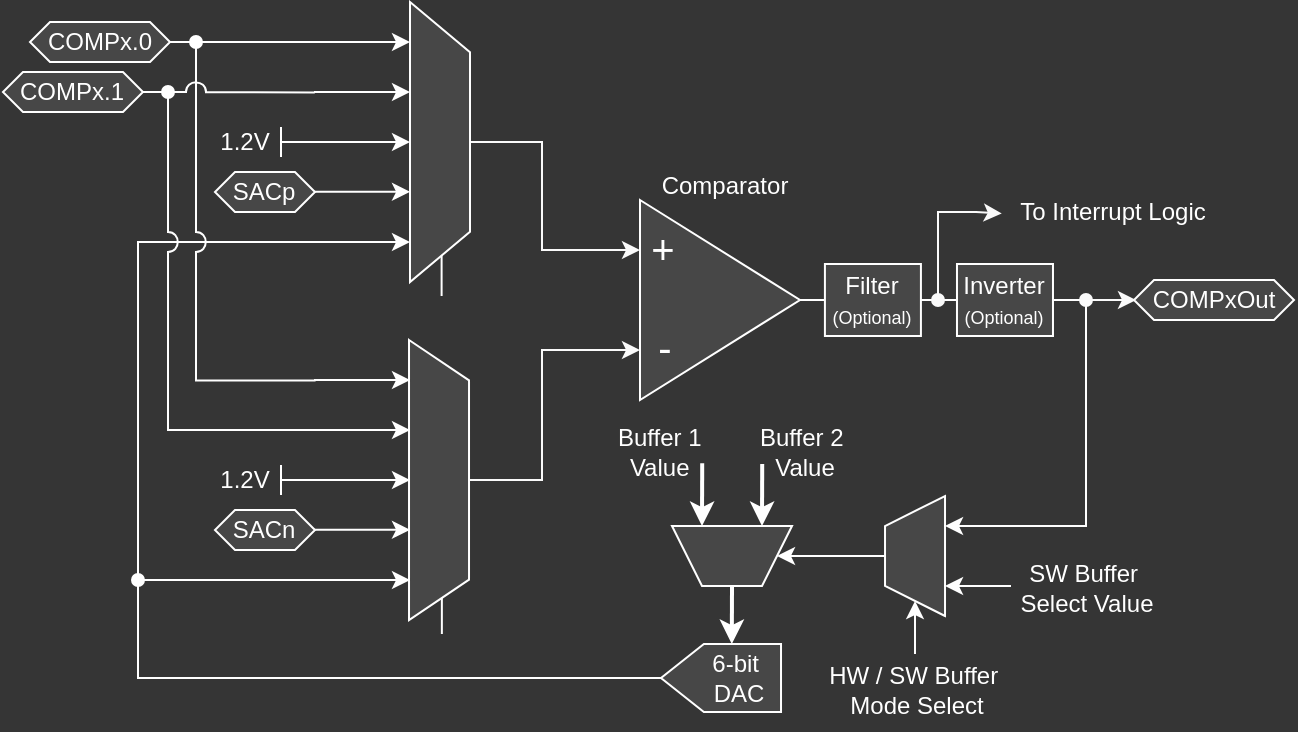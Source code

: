 <mxfile version="27.0.9">
  <diagram name="Page-1" id="DbQlIcpCyvBCd5f-zwRr">
    <mxGraphModel dx="1178" dy="494" grid="0" gridSize="10" guides="1" tooltips="1" connect="1" arrows="1" fold="1" page="1" pageScale="1" pageWidth="827" pageHeight="1169" background="#353535" math="0" shadow="0" adaptiveColors="none">
      <root>
        <mxCell id="0" />
        <mxCell id="1" parent="0" />
        <mxCell id="g6VfhDe3kfemF00-WqFT-104" style="edgeStyle=orthogonalEdgeStyle;rounded=0;orthogonalLoop=1;jettySize=auto;html=1;exitX=0;exitY=0.5;exitDx=0;exitDy=0;startArrow=none;startFill=0;endArrow=none;strokeWidth=1;strokeColor=#FFFFFF;" parent="1" edge="1">
          <mxGeometry relative="1" as="geometry">
            <mxPoint x="329.8" y="169" as="targetPoint" />
            <mxPoint x="329.8" y="143" as="sourcePoint" />
          </mxGeometry>
        </mxCell>
        <mxCell id="g6VfhDe3kfemF00-WqFT-103" style="edgeStyle=orthogonalEdgeStyle;rounded=0;orthogonalLoop=1;jettySize=auto;html=1;exitX=0;exitY=0.5;exitDx=0;exitDy=0;startArrow=none;startFill=0;endArrow=none;strokeWidth=1;strokeColor=#FFFFFF;" parent="1" edge="1">
          <mxGeometry relative="1" as="geometry">
            <mxPoint x="329.93" y="338" as="targetPoint" />
            <mxPoint x="329.93" y="312" as="sourcePoint" />
          </mxGeometry>
        </mxCell>
        <mxCell id="g6VfhDe3kfemF00-WqFT-61" style="edgeStyle=orthogonalEdgeStyle;rounded=0;orthogonalLoop=1;jettySize=auto;html=1;exitX=0.5;exitY=0;exitDx=0;exitDy=0;entryX=0;entryY=0.25;entryDx=0;entryDy=0;strokeColor=#FAFAFA;" parent="1" source="g6VfhDe3kfemF00-WqFT-18" target="g6VfhDe3kfemF00-WqFT-58" edge="1">
          <mxGeometry relative="1" as="geometry">
            <Array as="points">
              <mxPoint x="380" y="92" />
              <mxPoint x="380" y="146" />
            </Array>
          </mxGeometry>
        </mxCell>
        <mxCell id="g6VfhDe3kfemF00-WqFT-18" value="" style="shape=trapezoid;perimeter=trapezoidPerimeter;whiteSpace=wrap;html=1;fixedSize=1;rotation=90;size=25.102;rounded=0;labelBackgroundColor=none;fillColor=#474747;strokeColor=#FFFFFF;fontColor=#1A1A1A;" parent="1" vertex="1">
          <mxGeometry x="259" y="77" width="140" height="30" as="geometry" />
        </mxCell>
        <mxCell id="g6VfhDe3kfemF00-WqFT-35" value="" style="group" parent="1" vertex="1" connectable="0">
          <mxGeometry x="209" y="79" width="105" height="26" as="geometry" />
        </mxCell>
        <mxCell id="g6VfhDe3kfemF00-WqFT-23" style="edgeStyle=orthogonalEdgeStyle;rounded=0;orthogonalLoop=1;jettySize=auto;html=1;labelBackgroundColor=none;fontColor=default;strokeColor=#FFFFFF;entryX=0.16;entryY=1.02;entryDx=0;entryDy=0;entryPerimeter=0;" parent="g6VfhDe3kfemF00-WqFT-35" edge="1">
          <mxGeometry relative="1" as="geometry">
            <mxPoint x="60" y="13" as="sourcePoint" />
            <mxPoint x="105" y="13" as="targetPoint" />
            <Array as="points">
              <mxPoint x="82" y="13" />
              <mxPoint x="82" y="13" />
            </Array>
          </mxGeometry>
        </mxCell>
        <mxCell id="g6VfhDe3kfemF00-WqFT-31" value="" style="group" parent="g6VfhDe3kfemF00-WqFT-35" vertex="1" connectable="0">
          <mxGeometry x="3" width="57.5" height="26" as="geometry" />
        </mxCell>
        <mxCell id="g6VfhDe3kfemF00-WqFT-29" value="" style="verticalLabelPosition=top;verticalAlign=bottom;shape=mxgraph.electrical.signal_sources.vdd;shadow=0;dashed=0;align=center;strokeWidth=1;fontSize=24;html=1;flipV=1;strokeColor=#FFFFFF;rotation=-90;" parent="g6VfhDe3kfemF00-WqFT-31" vertex="1">
          <mxGeometry x="40" y="3" width="15" height="20" as="geometry" />
        </mxCell>
        <mxCell id="g6VfhDe3kfemF00-WqFT-30" value="&lt;font style=&quot;color: rgb(255, 255, 255);&quot;&gt;1.2V&lt;/font&gt;" style="text;html=1;align=center;verticalAlign=middle;resizable=0;points=[];autosize=1;strokeColor=none;fillColor=none;" parent="g6VfhDe3kfemF00-WqFT-31" vertex="1">
          <mxGeometry x="-3" width="43" height="26" as="geometry" />
        </mxCell>
        <mxCell id="g6VfhDe3kfemF00-WqFT-36" value="" style="group" parent="1" vertex="1" connectable="0">
          <mxGeometry x="216.49" y="107" width="97.51" height="20" as="geometry" />
        </mxCell>
        <mxCell id="g6VfhDe3kfemF00-WqFT-24" style="edgeStyle=orthogonalEdgeStyle;rounded=0;orthogonalLoop=1;jettySize=auto;html=1;labelBackgroundColor=none;fontColor=default;strokeColor=#FFFFFF;entryX=0.16;entryY=1.02;entryDx=0;entryDy=0;entryPerimeter=0;" parent="g6VfhDe3kfemF00-WqFT-36" edge="1">
          <mxGeometry relative="1" as="geometry">
            <mxPoint x="49.51" y="9.92" as="sourcePoint" />
            <mxPoint x="97.51" y="9.92" as="targetPoint" />
            <Array as="points">
              <mxPoint x="74.51" y="9" />
              <mxPoint x="74.51" y="9" />
            </Array>
          </mxGeometry>
        </mxCell>
        <mxCell id="g6VfhDe3kfemF00-WqFT-32" value="SACp" style="shape=hexagon;perimeter=hexagonPerimeter2;whiteSpace=wrap;html=1;fixedSize=1;size=10;rounded=0;labelBackgroundColor=none;fillColor=#474747;strokeColor=#FFFFFF;fontColor=#FFFFFF;" parent="g6VfhDe3kfemF00-WqFT-36" vertex="1">
          <mxGeometry width="50" height="20" as="geometry" />
        </mxCell>
        <mxCell id="g6VfhDe3kfemF00-WqFT-37" value="" style="group" parent="1" vertex="1" connectable="0">
          <mxGeometry x="169" y="125" width="145" height="34" as="geometry" />
        </mxCell>
        <mxCell id="g6VfhDe3kfemF00-WqFT-25" style="edgeStyle=orthogonalEdgeStyle;rounded=0;orthogonalLoop=1;jettySize=auto;html=1;labelBackgroundColor=none;fontColor=default;strokeColor=#FFFFFF;entryX=0.16;entryY=1.02;entryDx=0;entryDy=0;entryPerimeter=0;" parent="g6VfhDe3kfemF00-WqFT-37" edge="1">
          <mxGeometry relative="1" as="geometry">
            <mxPoint x="59" y="17" as="sourcePoint" />
            <mxPoint x="145" y="17" as="targetPoint" />
            <Array as="points">
              <mxPoint x="101" y="17" />
              <mxPoint x="101" y="17" />
            </Array>
          </mxGeometry>
        </mxCell>
        <mxCell id="g6VfhDe3kfemF00-WqFT-62" style="edgeStyle=orthogonalEdgeStyle;rounded=0;orthogonalLoop=1;jettySize=auto;html=1;exitX=0.5;exitY=0;exitDx=0;exitDy=0;entryX=0;entryY=0.75;entryDx=0;entryDy=0;strokeColor=#FAFAFA;" parent="1" source="g6VfhDe3kfemF00-WqFT-38" target="g6VfhDe3kfemF00-WqFT-58" edge="1">
          <mxGeometry relative="1" as="geometry">
            <Array as="points">
              <mxPoint x="380" y="261" />
              <mxPoint x="380" y="196" />
            </Array>
          </mxGeometry>
        </mxCell>
        <mxCell id="g6VfhDe3kfemF00-WqFT-38" value="" style="shape=trapezoid;perimeter=trapezoidPerimeter;whiteSpace=wrap;html=1;fixedSize=1;rotation=90;size=20.169;rounded=0;labelBackgroundColor=none;fillColor=#474747;strokeColor=#FFFFFF;fontColor=#1A1A1A;" parent="1" vertex="1">
          <mxGeometry x="258.51" y="246" width="140" height="30" as="geometry" />
        </mxCell>
        <mxCell id="g6VfhDe3kfemF00-WqFT-39" value="" style="group" parent="1" vertex="1" connectable="0">
          <mxGeometry x="196" y="201" width="118" height="20" as="geometry" />
        </mxCell>
        <mxCell id="g6VfhDe3kfemF00-WqFT-40" style="edgeStyle=orthogonalEdgeStyle;rounded=0;orthogonalLoop=1;jettySize=auto;html=1;labelBackgroundColor=none;fontColor=default;strokeColor=#FFFFFF;entryX=0.16;entryY=1.02;entryDx=0;entryDy=0;entryPerimeter=0;" parent="g6VfhDe3kfemF00-WqFT-39" edge="1">
          <mxGeometry relative="1" as="geometry">
            <mxPoint x="70" y="10" as="sourcePoint" />
            <mxPoint x="118" y="10" as="targetPoint" />
            <Array as="points">
              <mxPoint x="94" y="10" />
              <mxPoint x="94" y="10" />
            </Array>
          </mxGeometry>
        </mxCell>
        <mxCell id="g6VfhDe3kfemF00-WqFT-42" value="" style="group" parent="1" vertex="1" connectable="0">
          <mxGeometry x="196.49" y="226" width="117.51" height="20" as="geometry" />
        </mxCell>
        <mxCell id="g6VfhDe3kfemF00-WqFT-43" style="edgeStyle=orthogonalEdgeStyle;rounded=0;orthogonalLoop=1;jettySize=auto;html=1;labelBackgroundColor=none;fontColor=default;strokeColor=#FFFFFF;entryX=0.16;entryY=1.02;entryDx=0;entryDy=0;entryPerimeter=0;" parent="g6VfhDe3kfemF00-WqFT-42" edge="1">
          <mxGeometry relative="1" as="geometry">
            <mxPoint x="69.51" y="10" as="sourcePoint" />
            <mxPoint x="117.51" y="10" as="targetPoint" />
            <Array as="points">
              <mxPoint x="93.51" y="10" />
              <mxPoint x="93.51" y="10" />
            </Array>
          </mxGeometry>
        </mxCell>
        <mxCell id="g6VfhDe3kfemF00-WqFT-45" value="" style="group" parent="1" vertex="1" connectable="0">
          <mxGeometry x="209" y="248" width="105" height="26" as="geometry" />
        </mxCell>
        <mxCell id="g6VfhDe3kfemF00-WqFT-46" style="edgeStyle=orthogonalEdgeStyle;rounded=0;orthogonalLoop=1;jettySize=auto;html=1;labelBackgroundColor=none;fontColor=default;strokeColor=#FFFFFF;entryX=0.16;entryY=1.02;entryDx=0;entryDy=0;entryPerimeter=0;" parent="g6VfhDe3kfemF00-WqFT-45" edge="1">
          <mxGeometry relative="1" as="geometry">
            <mxPoint x="60" y="13" as="sourcePoint" />
            <mxPoint x="105" y="13" as="targetPoint" />
            <Array as="points">
              <mxPoint x="82" y="13" />
              <mxPoint x="82" y="13" />
            </Array>
          </mxGeometry>
        </mxCell>
        <mxCell id="g6VfhDe3kfemF00-WqFT-50" value="" style="group" parent="1" vertex="1" connectable="0">
          <mxGeometry x="216.49" y="276" width="97.51" height="20" as="geometry" />
        </mxCell>
        <mxCell id="g6VfhDe3kfemF00-WqFT-51" style="edgeStyle=orthogonalEdgeStyle;rounded=0;orthogonalLoop=1;jettySize=auto;html=1;labelBackgroundColor=none;fontColor=default;strokeColor=#FFFFFF;entryX=0.16;entryY=1.02;entryDx=0;entryDy=0;entryPerimeter=0;" parent="g6VfhDe3kfemF00-WqFT-50" edge="1">
          <mxGeometry relative="1" as="geometry">
            <mxPoint x="49.51" y="9.92" as="sourcePoint" />
            <mxPoint x="97.51" y="9.92" as="targetPoint" />
            <Array as="points">
              <mxPoint x="74.51" y="9" />
              <mxPoint x="74.51" y="9" />
            </Array>
          </mxGeometry>
        </mxCell>
        <mxCell id="g6VfhDe3kfemF00-WqFT-52" value="SACn" style="shape=hexagon;perimeter=hexagonPerimeter2;whiteSpace=wrap;html=1;fixedSize=1;size=10;rounded=0;labelBackgroundColor=none;fillColor=#474747;strokeColor=#FFFFFF;fontColor=#FFFFFF;" parent="g6VfhDe3kfemF00-WqFT-50" vertex="1">
          <mxGeometry width="50" height="20" as="geometry" />
        </mxCell>
        <mxCell id="g6VfhDe3kfemF00-WqFT-57" value="" style="group" parent="1" vertex="1" connectable="0">
          <mxGeometry x="429" y="121" width="80" height="100" as="geometry" />
        </mxCell>
        <mxCell id="g6VfhDe3kfemF00-WqFT-58" value="" style="triangle;whiteSpace=wrap;html=1;rounded=0;labelBackgroundColor=none;fillColor=#474747;strokeColor=#FFFFFF;fontColor=#1A1A1A;" parent="g6VfhDe3kfemF00-WqFT-57" vertex="1">
          <mxGeometry width="80" height="100" as="geometry" />
        </mxCell>
        <mxCell id="g6VfhDe3kfemF00-WqFT-59" value="-" style="edgeLabel;html=1;align=center;verticalAlign=middle;resizable=0;points=[];fontSize=20;rounded=0;labelBackgroundColor=none;fontColor=#FFFFFF;" parent="g6VfhDe3kfemF00-WqFT-57" vertex="1" connectable="0">
          <mxGeometry x="23.966" y="42.997" as="geometry">
            <mxPoint x="-12" y="30" as="offset" />
          </mxGeometry>
        </mxCell>
        <mxCell id="g6VfhDe3kfemF00-WqFT-60" value="+" style="edgeLabel;html=1;align=center;verticalAlign=middle;resizable=0;points=[];fontSize=20;rounded=0;labelBackgroundColor=none;fontColor=#FFFFFF;" parent="g6VfhDe3kfemF00-WqFT-57" vertex="1" connectable="0">
          <mxGeometry x="22.966" y="-6.003" as="geometry">
            <mxPoint x="-12" y="30" as="offset" />
          </mxGeometry>
        </mxCell>
        <mxCell id="g6VfhDe3kfemF00-WqFT-75" style="edgeStyle=orthogonalEdgeStyle;rounded=0;orthogonalLoop=1;jettySize=auto;html=1;exitX=0.75;exitY=1;exitDx=0;exitDy=0;strokeColor=#FFFFFF;endArrow=none;startFill=1;startArrow=classic;strokeWidth=2;" parent="1" source="g6VfhDe3kfemF00-WqFT-63" edge="1">
          <mxGeometry relative="1" as="geometry">
            <mxPoint x="460.11" y="252.6" as="targetPoint" />
          </mxGeometry>
        </mxCell>
        <mxCell id="g6VfhDe3kfemF00-WqFT-76" style="edgeStyle=orthogonalEdgeStyle;rounded=0;orthogonalLoop=1;jettySize=auto;html=1;exitX=0.25;exitY=1;exitDx=0;exitDy=0;strokeColor=#FFFFFF;endArrow=none;startFill=1;startArrow=classic;strokeWidth=2;" parent="1" source="g6VfhDe3kfemF00-WqFT-63" edge="1">
          <mxGeometry relative="1" as="geometry">
            <mxPoint x="490.11" y="253" as="targetPoint" />
          </mxGeometry>
        </mxCell>
        <mxCell id="g6VfhDe3kfemF00-WqFT-81" style="edgeStyle=orthogonalEdgeStyle;rounded=0;orthogonalLoop=1;jettySize=auto;html=1;exitX=0.5;exitY=0;exitDx=0;exitDy=0;strokeColor=#FFFFFF;strokeWidth=2;" parent="1" source="g6VfhDe3kfemF00-WqFT-63" edge="1">
          <mxGeometry relative="1" as="geometry">
            <mxPoint x="474.91" y="343" as="targetPoint" />
          </mxGeometry>
        </mxCell>
        <mxCell id="g6VfhDe3kfemF00-WqFT-63" value="" style="shape=trapezoid;perimeter=trapezoidPerimeter;whiteSpace=wrap;html=1;fixedSize=1;rotation=-180;size=15;rounded=0;labelBackgroundColor=none;fillColor=#474747;strokeColor=#FFFFFF;fontColor=#1A1A1A;" parent="1" vertex="1">
          <mxGeometry x="445" y="284" width="60" height="30" as="geometry" />
        </mxCell>
        <mxCell id="g6VfhDe3kfemF00-WqFT-72" style="edgeStyle=orthogonalEdgeStyle;rounded=0;orthogonalLoop=1;jettySize=auto;html=1;exitX=0.5;exitY=0;exitDx=0;exitDy=0;entryX=0;entryY=0.5;entryDx=0;entryDy=0;strokeColor=#FFFFFF;" parent="1" source="g6VfhDe3kfemF00-WqFT-71" target="g6VfhDe3kfemF00-WqFT-63" edge="1">
          <mxGeometry relative="1" as="geometry" />
        </mxCell>
        <mxCell id="g6VfhDe3kfemF00-WqFT-74" style="edgeStyle=orthogonalEdgeStyle;rounded=0;orthogonalLoop=1;jettySize=auto;html=1;exitX=0.25;exitY=1;exitDx=0;exitDy=0;endArrow=none;startFill=1;startArrow=classic;strokeColor=#FFFFFF;" parent="1" source="g6VfhDe3kfemF00-WqFT-71" edge="1">
          <mxGeometry relative="1" as="geometry">
            <mxPoint x="614.51" y="314.2" as="targetPoint" />
          </mxGeometry>
        </mxCell>
        <mxCell id="g6VfhDe3kfemF00-WqFT-85" style="edgeStyle=orthogonalEdgeStyle;rounded=0;orthogonalLoop=1;jettySize=auto;html=1;exitX=0;exitY=0.5;exitDx=0;exitDy=0;startArrow=classic;startFill=1;endArrow=none;strokeWidth=1;strokeColor=#FFFFFF;" parent="1" source="g6VfhDe3kfemF00-WqFT-71" edge="1">
          <mxGeometry relative="1" as="geometry">
            <mxPoint x="566.51" y="348" as="targetPoint" />
          </mxGeometry>
        </mxCell>
        <mxCell id="g6VfhDe3kfemF00-WqFT-71" value="" style="shape=trapezoid;perimeter=trapezoidPerimeter;whiteSpace=wrap;html=1;fixedSize=1;rotation=-90;size=15;rounded=0;labelBackgroundColor=none;fillColor=#474747;strokeColor=#FFFFFF;fontColor=#1A1A1A;" parent="1" vertex="1">
          <mxGeometry x="536.51" y="284" width="60" height="30" as="geometry" />
        </mxCell>
        <mxCell id="g6VfhDe3kfemF00-WqFT-73" style="edgeStyle=orthogonalEdgeStyle;rounded=0;orthogonalLoop=1;jettySize=auto;html=1;entryX=0.75;entryY=1;entryDx=0;entryDy=0;strokeColor=#FFFFFF;exitX=1;exitY=0.5;exitDx=0;exitDy=0;" parent="1" source="g6VfhDe3kfemF00-WqFT-58" target="g6VfhDe3kfemF00-WqFT-71" edge="1">
          <mxGeometry relative="1" as="geometry">
            <mxPoint x="579" y="171" as="sourcePoint" />
            <Array as="points">
              <mxPoint x="652" y="171" />
              <mxPoint x="652" y="284" />
            </Array>
          </mxGeometry>
        </mxCell>
        <mxCell id="g6VfhDe3kfemF00-WqFT-82" style="edgeStyle=orthogonalEdgeStyle;rounded=0;orthogonalLoop=1;jettySize=auto;html=1;exitX=1;exitY=0.5;exitDx=0;exitDy=0;exitPerimeter=0;strokeColor=#FFFFFF;endArrow=none;startFill=0;jumpStyle=arc;" parent="1" source="g6VfhDe3kfemF00-WqFT-80" edge="1">
          <mxGeometry relative="1" as="geometry">
            <mxPoint x="228.51" y="142" as="targetPoint" />
            <Array as="points">
              <mxPoint x="178" y="360" />
              <mxPoint x="178" y="142" />
            </Array>
          </mxGeometry>
        </mxCell>
        <mxCell id="g6VfhDe3kfemF00-WqFT-80" value="6-bit&amp;nbsp;&lt;div&gt;DAC&lt;/div&gt;" style="verticalLabelPosition=middle;shadow=0;dashed=0;align=center;html=1;verticalAlign=middle;shape=mxgraph.electrical.abstract.dac;labelPosition=center;spacingLeft=16;rounded=0;labelBackgroundColor=none;fillColor=#474747;strokeColor=#FFFFFF;fontColor=#FFFFFF;flipH=1;" parent="1" vertex="1">
          <mxGeometry x="439.51" y="343" width="60" height="34" as="geometry" />
        </mxCell>
        <mxCell id="g6VfhDe3kfemF00-WqFT-83" value="Buffer 1&amp;nbsp;&lt;div&gt;Value&amp;nbsp;&lt;/div&gt;" style="text;html=1;align=center;verticalAlign=middle;resizable=0;points=[];autosize=1;strokeColor=none;fillColor=none;fontColor=#FFFFFF;" parent="1" vertex="1">
          <mxGeometry x="408" y="226" width="63" height="41" as="geometry" />
        </mxCell>
        <mxCell id="g6VfhDe3kfemF00-WqFT-84" value="Buffer 2&amp;nbsp;&lt;div&gt;Value&lt;/div&gt;" style="text;html=1;align=center;verticalAlign=middle;resizable=0;points=[];autosize=1;strokeColor=none;fillColor=none;fontColor=#FFFFFF;" parent="1" vertex="1">
          <mxGeometry x="479" y="226" width="63" height="41" as="geometry" />
        </mxCell>
        <mxCell id="g6VfhDe3kfemF00-WqFT-54" style="edgeStyle=orthogonalEdgeStyle;rounded=0;orthogonalLoop=1;jettySize=auto;html=1;labelBackgroundColor=none;fontColor=default;strokeColor=#FFFFFF;entryX=0.16;entryY=1.02;entryDx=0;entryDy=0;entryPerimeter=0;startArrow=oval;startFill=1;" parent="1" edge="1">
          <mxGeometry relative="1" as="geometry">
            <mxPoint x="178" y="311" as="sourcePoint" />
            <mxPoint x="314" y="311" as="targetPoint" />
            <Array as="points">
              <mxPoint x="270" y="311" />
              <mxPoint x="270" y="311" />
            </Array>
          </mxGeometry>
        </mxCell>
        <mxCell id="g6VfhDe3kfemF00-WqFT-86" value="SW Buffer&amp;nbsp;&lt;div&gt;Select Value&lt;/div&gt;" style="text;html=1;align=center;verticalAlign=middle;resizable=0;points=[];autosize=1;strokeColor=none;fillColor=none;fontColor=#FFFFFF;" parent="1" vertex="1">
          <mxGeometry x="609" y="294" width="85" height="41" as="geometry" />
        </mxCell>
        <mxCell id="g6VfhDe3kfemF00-WqFT-87" value="HW / SW Buffer&amp;nbsp;&lt;div&gt;Mode Select&lt;/div&gt;" style="text;html=1;align=center;verticalAlign=middle;resizable=0;points=[];autosize=1;strokeColor=none;fillColor=none;fontColor=#FFFFFF;" parent="1" vertex="1">
          <mxGeometry x="513.51" y="345" width="106" height="41" as="geometry" />
        </mxCell>
        <mxCell id="g6VfhDe3kfemF00-WqFT-21" style="edgeStyle=orthogonalEdgeStyle;rounded=0;orthogonalLoop=1;jettySize=auto;html=1;labelBackgroundColor=none;fontColor=default;strokeColor=#FFFFFF;entryX=0.16;entryY=1.02;entryDx=0;entryDy=0;entryPerimeter=0;" parent="1" edge="1">
          <mxGeometry relative="1" as="geometry">
            <mxPoint x="266" y="42" as="sourcePoint" />
            <mxPoint x="314" y="42" as="targetPoint" />
            <Array as="points">
              <mxPoint x="290" y="42" />
              <mxPoint x="290" y="42" />
            </Array>
          </mxGeometry>
        </mxCell>
        <mxCell id="g6VfhDe3kfemF00-WqFT-88" style="edgeStyle=orthogonalEdgeStyle;rounded=0;orthogonalLoop=1;jettySize=auto;html=1;endArrow=none;startFill=1;strokeColor=#FFFFFF;jumpStyle=arc;startArrow=oval;jumpSize=10;" parent="1" edge="1">
          <mxGeometry relative="1" as="geometry">
            <mxPoint x="266.8" y="211.2" as="targetPoint" />
            <mxPoint x="207" y="42" as="sourcePoint" />
            <Array as="points">
              <mxPoint x="207" y="42" />
              <mxPoint x="207" y="211" />
            </Array>
          </mxGeometry>
        </mxCell>
        <mxCell id="g6VfhDe3kfemF00-WqFT-89" style="edgeStyle=orthogonalEdgeStyle;rounded=0;orthogonalLoop=1;jettySize=auto;html=1;exitX=1;exitY=0.5;exitDx=0;exitDy=0;endArrow=none;startFill=0;strokeColor=#FFFFFF;" parent="1" source="g6VfhDe3kfemF00-WqFT-26" edge="1">
          <mxGeometry relative="1" as="geometry">
            <mxPoint x="266.4" y="42" as="targetPoint" />
          </mxGeometry>
        </mxCell>
        <mxCell id="g6VfhDe3kfemF00-WqFT-26" value="COMPx.0" style="shape=hexagon;perimeter=hexagonPerimeter2;whiteSpace=wrap;html=1;fixedSize=1;size=10;rounded=0;labelBackgroundColor=none;fillColor=#474747;strokeColor=#FFFFFF;fontColor=#FFFFFF;" parent="1" vertex="1">
          <mxGeometry x="124" y="32" width="70" height="20" as="geometry" />
        </mxCell>
        <mxCell id="g6VfhDe3kfemF00-WqFT-22" style="edgeStyle=orthogonalEdgeStyle;rounded=0;orthogonalLoop=1;jettySize=auto;html=1;labelBackgroundColor=none;fontColor=default;strokeColor=#FFFFFF;entryX=0.16;entryY=1.02;entryDx=0;entryDy=0;entryPerimeter=0;" parent="1" edge="1">
          <mxGeometry relative="1" as="geometry">
            <mxPoint x="266" y="67" as="sourcePoint" />
            <mxPoint x="314" y="67" as="targetPoint" />
            <Array as="points">
              <mxPoint x="290" y="67" />
              <mxPoint x="290" y="67" />
            </Array>
          </mxGeometry>
        </mxCell>
        <mxCell id="g6VfhDe3kfemF00-WqFT-90" style="edgeStyle=orthogonalEdgeStyle;rounded=0;orthogonalLoop=1;jettySize=auto;html=1;exitX=1;exitY=0.5;exitDx=0;exitDy=0;endArrow=none;startFill=0;strokeColor=#FFFFFF;jumpStyle=arc;jumpSize=10;" parent="1" source="g6VfhDe3kfemF00-WqFT-27" edge="1">
          <mxGeometry relative="1" as="geometry">
            <mxPoint x="266.4" y="67.2" as="targetPoint" />
          </mxGeometry>
        </mxCell>
        <mxCell id="g6VfhDe3kfemF00-WqFT-91" style="edgeStyle=orthogonalEdgeStyle;rounded=0;orthogonalLoop=1;jettySize=auto;html=1;endArrow=none;startFill=1;strokeColor=#FFFFFF;jumpStyle=arc;startArrow=oval;jumpSize=10;" parent="1" edge="1">
          <mxGeometry relative="1" as="geometry">
            <mxPoint x="266" y="236" as="targetPoint" />
            <mxPoint x="193" y="67" as="sourcePoint" />
            <Array as="points">
              <mxPoint x="193" y="67" />
              <mxPoint x="193" y="236" />
            </Array>
          </mxGeometry>
        </mxCell>
        <mxCell id="g6VfhDe3kfemF00-WqFT-27" value="COMPx.1" style="shape=hexagon;perimeter=hexagonPerimeter2;whiteSpace=wrap;html=1;fixedSize=1;size=10;rounded=0;labelBackgroundColor=none;fillColor=#474747;strokeColor=#FFFFFF;fontColor=#FFFFFF;" parent="1" vertex="1">
          <mxGeometry x="110.49" y="57" width="70" height="20" as="geometry" />
        </mxCell>
        <mxCell id="g6VfhDe3kfemF00-WqFT-94" value="Inverter&lt;div&gt;&lt;font style=&quot;font-size: 9px;&quot;&gt;(Optional)&lt;/font&gt;&lt;/div&gt;" style="rounded=0;whiteSpace=wrap;html=1;fillColor=#474747;strokeColor=#FFFFFF;fontColor=#FFFFFF;" parent="1" vertex="1">
          <mxGeometry x="587.49" y="153" width="48" height="36" as="geometry" />
        </mxCell>
        <mxCell id="g6VfhDe3kfemF00-WqFT-92" value="Filter&lt;div&gt;&lt;font style=&quot;font-size: 9px;&quot;&gt;(Optional)&lt;/font&gt;&lt;/div&gt;" style="rounded=0;whiteSpace=wrap;html=1;fillColor=#474747;strokeColor=#FFFFFF;fontColor=#FFFFFF;" parent="1" vertex="1">
          <mxGeometry x="521.46" y="153" width="48" height="36" as="geometry" />
        </mxCell>
        <mxCell id="g6VfhDe3kfemF00-WqFT-96" style="edgeStyle=orthogonalEdgeStyle;rounded=0;orthogonalLoop=1;jettySize=auto;html=1;exitX=0.5;exitY=0;exitDx=0;exitDy=0;strokeColor=#FAFAFA;startArrow=oval;startFill=1;entryX=0.008;entryY=0.528;entryDx=0;entryDy=0;entryPerimeter=0;" parent="1" target="g6VfhDe3kfemF00-WqFT-98" edge="1">
          <mxGeometry relative="1" as="geometry">
            <mxPoint x="578" y="170.98" as="sourcePoint" />
            <mxPoint x="617" y="110" as="targetPoint" />
            <Array as="points">
              <mxPoint x="578" y="127" />
              <mxPoint x="597" y="127" />
            </Array>
          </mxGeometry>
        </mxCell>
        <mxCell id="g6VfhDe3kfemF00-WqFT-98" value="To Interrupt Logic" style="text;html=1;align=center;verticalAlign=middle;resizable=0;points=[];autosize=1;strokeColor=none;fillColor=none;fontColor=#FFFFFF;" parent="1" vertex="1">
          <mxGeometry x="609" y="114" width="111" height="26" as="geometry" />
        </mxCell>
        <mxCell id="g6VfhDe3kfemF00-WqFT-99" style="edgeStyle=orthogonalEdgeStyle;rounded=0;orthogonalLoop=1;jettySize=auto;html=1;strokeColor=#FAFAFA;startArrow=oval;startFill=1;" parent="1" edge="1">
          <mxGeometry relative="1" as="geometry">
            <mxPoint x="652" y="171" as="sourcePoint" />
            <mxPoint x="677" y="171" as="targetPoint" />
            <Array as="points">
              <mxPoint x="677" y="171" />
            </Array>
          </mxGeometry>
        </mxCell>
        <mxCell id="g6VfhDe3kfemF00-WqFT-100" value="COMPxOut" style="shape=hexagon;perimeter=hexagonPerimeter2;whiteSpace=wrap;html=1;fixedSize=1;size=10;rounded=0;labelBackgroundColor=none;fillColor=#474747;strokeColor=#FFFFFF;fontColor=#FFFFFF;" parent="1" vertex="1">
          <mxGeometry x="676" y="161" width="80" height="20" as="geometry" />
        </mxCell>
        <mxCell id="g6VfhDe3kfemF00-WqFT-101" value="Comparator" style="text;html=1;align=center;verticalAlign=middle;resizable=0;points=[];autosize=1;strokeColor=none;fillColor=none;fontColor=#FFFFFF;" parent="1" vertex="1">
          <mxGeometry x="430" y="101" width="81" height="26" as="geometry" />
        </mxCell>
        <mxCell id="g6VfhDe3kfemF00-WqFT-47" value="" style="group" parent="1" vertex="1" connectable="0">
          <mxGeometry x="212" y="248" width="57.5" height="26" as="geometry" />
        </mxCell>
        <mxCell id="g6VfhDe3kfemF00-WqFT-48" value="" style="verticalLabelPosition=top;verticalAlign=bottom;shape=mxgraph.electrical.signal_sources.vdd;shadow=0;dashed=0;align=center;strokeWidth=1;fontSize=24;html=1;flipV=1;strokeColor=#FFFFFF;rotation=-90;" parent="g6VfhDe3kfemF00-WqFT-47" vertex="1">
          <mxGeometry x="40" y="3" width="15" height="20" as="geometry" />
        </mxCell>
        <mxCell id="g6VfhDe3kfemF00-WqFT-49" value="&lt;font style=&quot;color: rgb(255, 255, 255);&quot;&gt;1.2V&lt;/font&gt;" style="text;html=1;align=center;verticalAlign=middle;resizable=0;points=[];autosize=1;strokeColor=none;fillColor=none;" parent="g6VfhDe3kfemF00-WqFT-47" vertex="1">
          <mxGeometry x="-3" width="43" height="26" as="geometry" />
        </mxCell>
      </root>
    </mxGraphModel>
  </diagram>
</mxfile>

